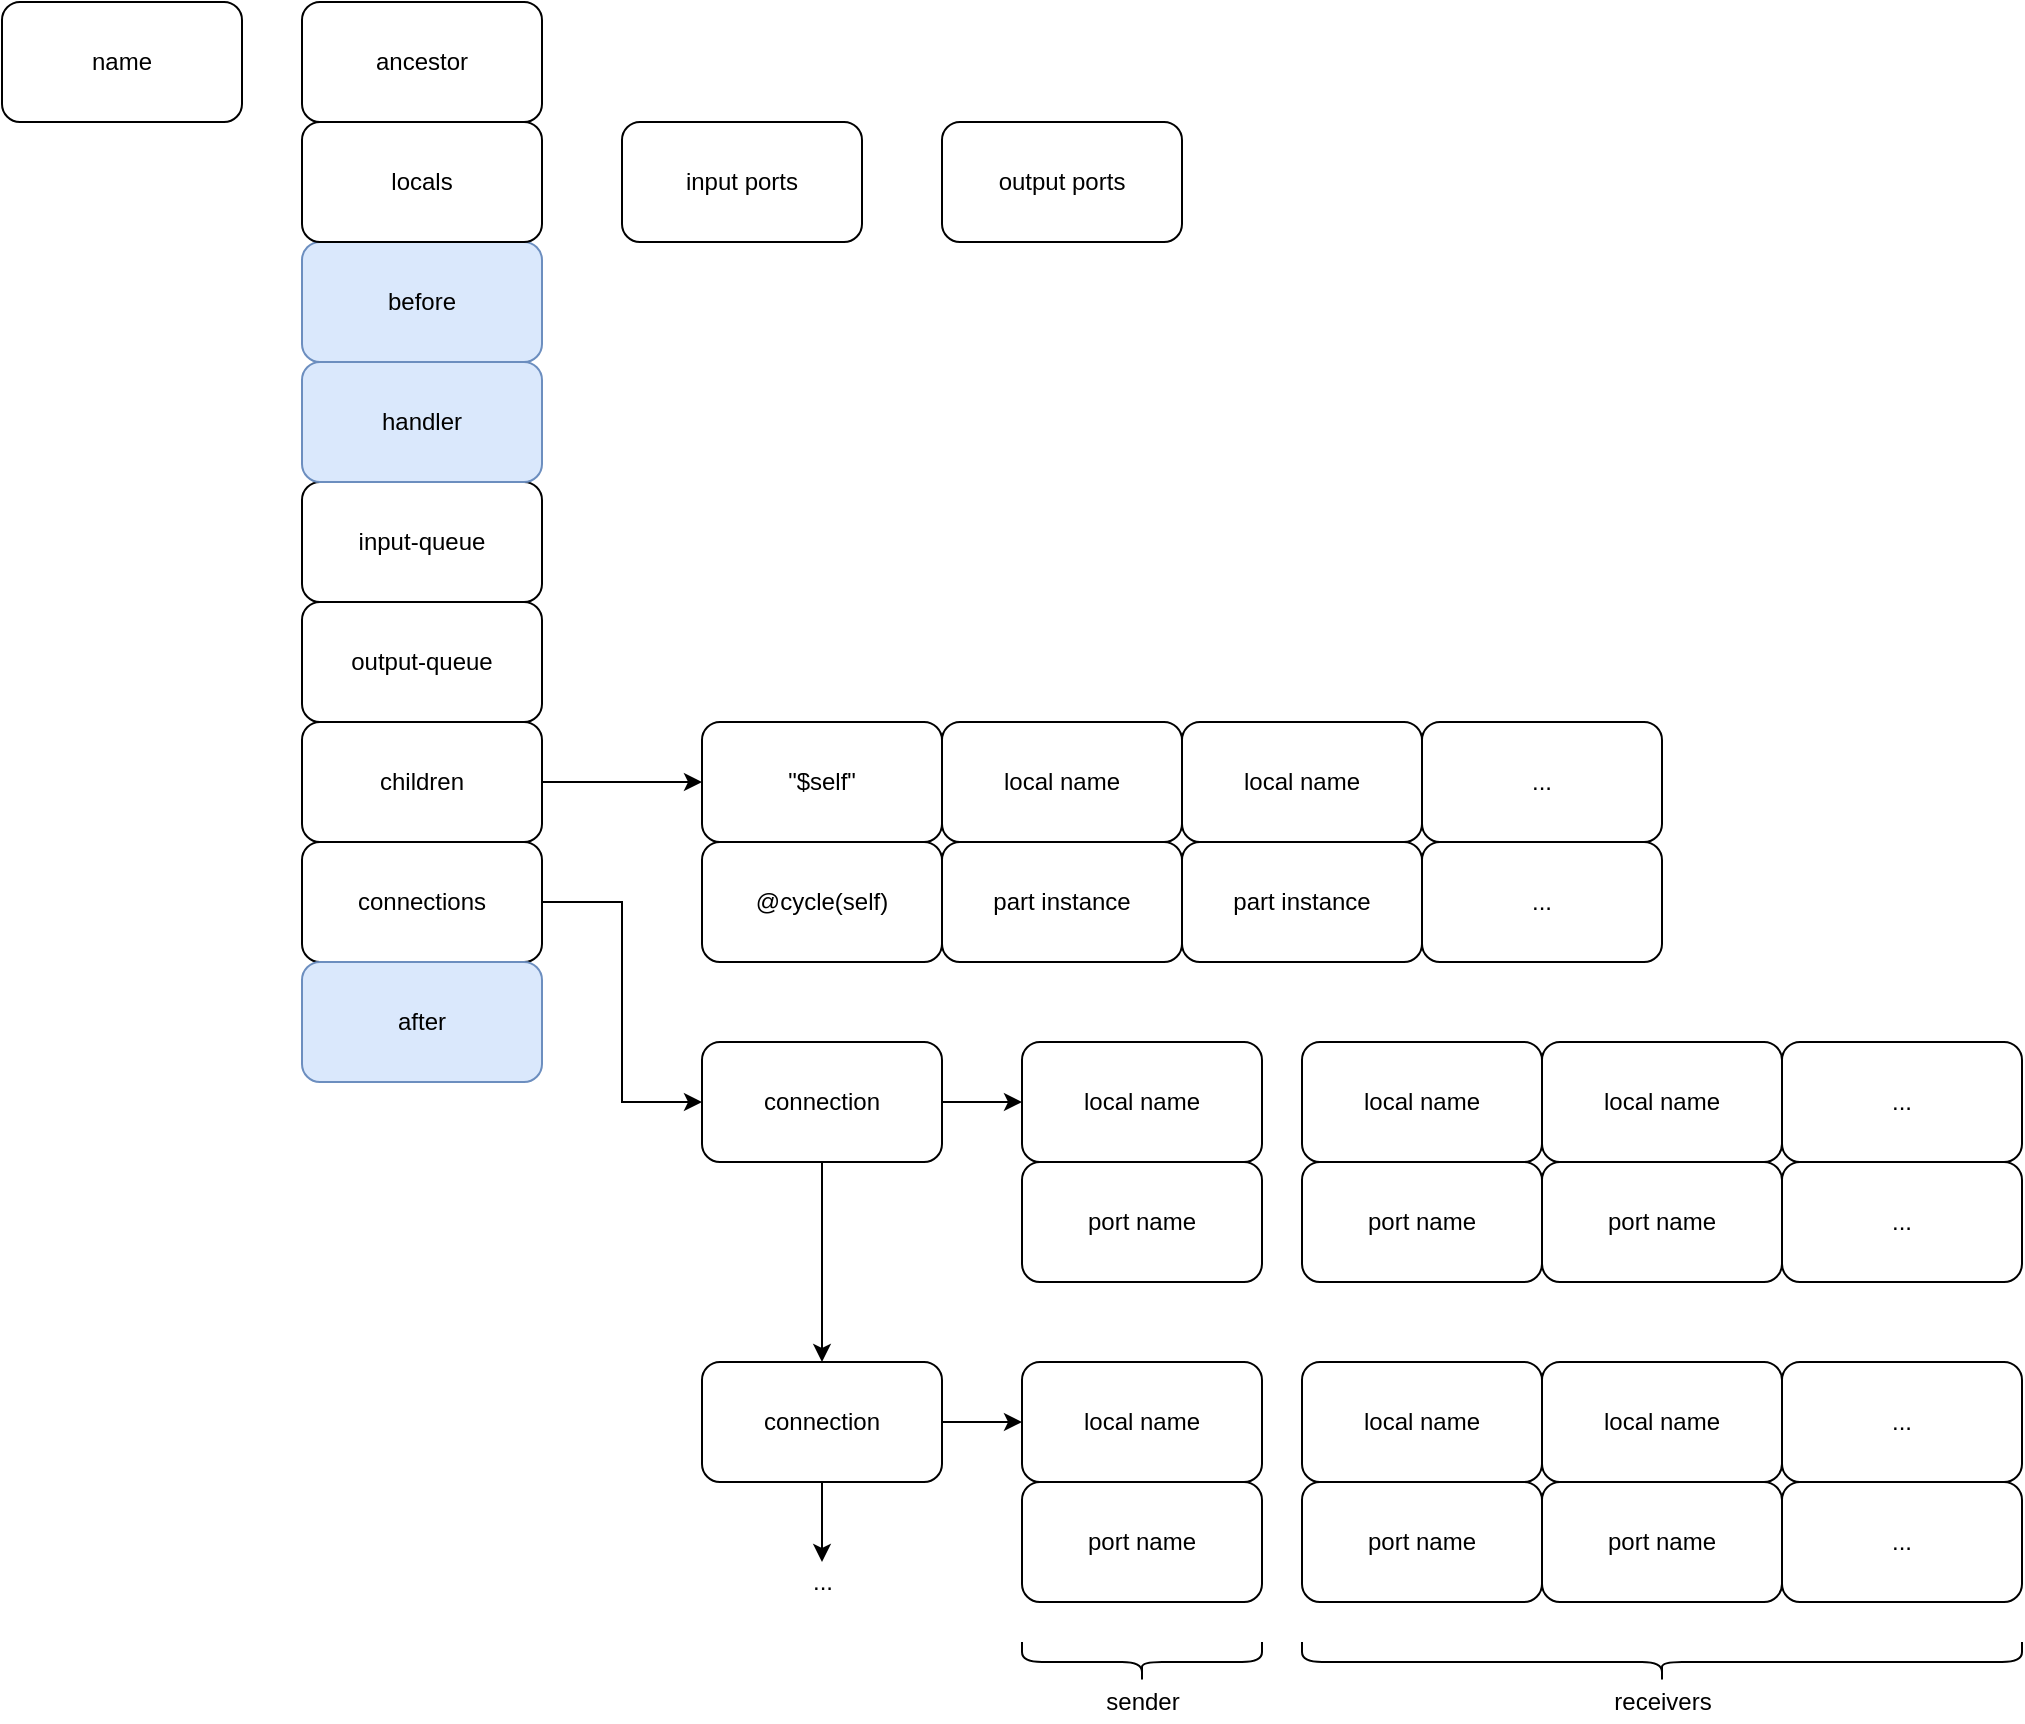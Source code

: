 <mxfile version="14.6.13" type="device"><diagram id="Y4GM_qkI9huKlkZhmG3A" name="Component"><mxGraphModel dx="1346" dy="806" grid="1" gridSize="10" guides="1" tooltips="1" connect="1" arrows="1" fold="1" page="1" pageScale="1" pageWidth="1100" pageHeight="850" math="0" shadow="0"><root><mxCell id="0"/><mxCell id="1" parent="0"/><mxCell id="gTtOIrZHVFN9bRKHBBSL-1" value="before" style="rounded=1;whiteSpace=wrap;html=1;fillColor=#dae8fc;strokeColor=#6c8ebf;" parent="1" vertex="1"><mxGeometry x="160" y="160" width="120" height="60" as="geometry"/></mxCell><mxCell id="gTtOIrZHVFN9bRKHBBSL-2" value="input-queue" style="rounded=1;whiteSpace=wrap;html=1;" parent="1" vertex="1"><mxGeometry x="160" y="280" width="120" height="60" as="geometry"/></mxCell><mxCell id="gTtOIrZHVFN9bRKHBBSL-3" value="output-queue" style="rounded=1;whiteSpace=wrap;html=1;" parent="1" vertex="1"><mxGeometry x="160" y="340" width="120" height="60" as="geometry"/></mxCell><mxCell id="gTtOIrZHVFN9bRKHBBSL-19" style="edgeStyle=orthogonalEdgeStyle;rounded=0;orthogonalLoop=1;jettySize=auto;html=1;exitX=1;exitY=0.5;exitDx=0;exitDy=0;entryX=0;entryY=0.5;entryDx=0;entryDy=0;" parent="1" source="gTtOIrZHVFN9bRKHBBSL-4" target="gTtOIrZHVFN9bRKHBBSL-9" edge="1"><mxGeometry relative="1" as="geometry"/></mxCell><mxCell id="gTtOIrZHVFN9bRKHBBSL-4" value="children" style="rounded=1;whiteSpace=wrap;html=1;" parent="1" vertex="1"><mxGeometry x="160" y="400" width="120" height="60" as="geometry"/></mxCell><mxCell id="gTtOIrZHVFN9bRKHBBSL-43" style="edgeStyle=orthogonalEdgeStyle;rounded=0;orthogonalLoop=1;jettySize=auto;html=1;exitX=1;exitY=0.5;exitDx=0;exitDy=0;entryX=0;entryY=0.5;entryDx=0;entryDy=0;" parent="1" source="gTtOIrZHVFN9bRKHBBSL-5" target="gTtOIrZHVFN9bRKHBBSL-28" edge="1"><mxGeometry relative="1" as="geometry"/></mxCell><mxCell id="gTtOIrZHVFN9bRKHBBSL-5" value="connections" style="rounded=1;whiteSpace=wrap;html=1;" parent="1" vertex="1"><mxGeometry x="160" y="460" width="120" height="60" as="geometry"/></mxCell><mxCell id="gTtOIrZHVFN9bRKHBBSL-6" value="after" style="rounded=1;whiteSpace=wrap;html=1;fillColor=#dae8fc;strokeColor=#6c8ebf;" parent="1" vertex="1"><mxGeometry x="160" y="520" width="120" height="60" as="geometry"/></mxCell><mxCell id="gTtOIrZHVFN9bRKHBBSL-7" value="ancestor" style="rounded=1;whiteSpace=wrap;html=1;" parent="1" vertex="1"><mxGeometry x="160" y="40" width="120" height="60" as="geometry"/></mxCell><mxCell id="gTtOIrZHVFN9bRKHBBSL-8" value="locals" style="rounded=1;whiteSpace=wrap;html=1;" parent="1" vertex="1"><mxGeometry x="160" y="100" width="120" height="60" as="geometry"/></mxCell><mxCell id="gTtOIrZHVFN9bRKHBBSL-9" value="&quot;$self&quot;" style="rounded=1;whiteSpace=wrap;html=1;" parent="1" vertex="1"><mxGeometry x="360" y="400" width="120" height="60" as="geometry"/></mxCell><mxCell id="gTtOIrZHVFN9bRKHBBSL-10" value="@cycle(self)" style="rounded=1;whiteSpace=wrap;html=1;" parent="1" vertex="1"><mxGeometry x="360" y="460" width="120" height="60" as="geometry"/></mxCell><mxCell id="gTtOIrZHVFN9bRKHBBSL-11" value="input ports" style="rounded=1;whiteSpace=wrap;html=1;" parent="1" vertex="1"><mxGeometry x="320" y="100" width="120" height="60" as="geometry"/></mxCell><mxCell id="gTtOIrZHVFN9bRKHBBSL-12" value="output ports" style="rounded=1;whiteSpace=wrap;html=1;" parent="1" vertex="1"><mxGeometry x="480" y="100" width="120" height="60" as="geometry"/></mxCell><mxCell id="gTtOIrZHVFN9bRKHBBSL-13" value="name" style="rounded=1;whiteSpace=wrap;html=1;" parent="1" vertex="1"><mxGeometry x="10" y="40" width="120" height="60" as="geometry"/></mxCell><mxCell id="gTtOIrZHVFN9bRKHBBSL-14" value="handler" style="rounded=1;whiteSpace=wrap;html=1;fillColor=#dae8fc;strokeColor=#6c8ebf;" parent="1" vertex="1"><mxGeometry x="160" y="220" width="120" height="60" as="geometry"/></mxCell><mxCell id="gTtOIrZHVFN9bRKHBBSL-15" value="local name" style="rounded=1;whiteSpace=wrap;html=1;" parent="1" vertex="1"><mxGeometry x="480" y="400" width="120" height="60" as="geometry"/></mxCell><mxCell id="gTtOIrZHVFN9bRKHBBSL-16" value="part instance" style="rounded=1;whiteSpace=wrap;html=1;" parent="1" vertex="1"><mxGeometry x="480" y="460" width="120" height="60" as="geometry"/></mxCell><mxCell id="gTtOIrZHVFN9bRKHBBSL-20" value="local name" style="rounded=1;whiteSpace=wrap;html=1;" parent="1" vertex="1"><mxGeometry x="520" y="560" width="120" height="60" as="geometry"/></mxCell><mxCell id="gTtOIrZHVFN9bRKHBBSL-21" value="port name" style="rounded=1;whiteSpace=wrap;html=1;" parent="1" vertex="1"><mxGeometry x="520" y="620" width="120" height="60" as="geometry"/></mxCell><mxCell id="gTtOIrZHVFN9bRKHBBSL-22" value="local name" style="rounded=1;whiteSpace=wrap;html=1;" parent="1" vertex="1"><mxGeometry x="660" y="560" width="120" height="60" as="geometry"/></mxCell><mxCell id="gTtOIrZHVFN9bRKHBBSL-23" value="port name" style="rounded=1;whiteSpace=wrap;html=1;" parent="1" vertex="1"><mxGeometry x="660" y="620" width="120" height="60" as="geometry"/></mxCell><mxCell id="gTtOIrZHVFN9bRKHBBSL-24" value="local name" style="rounded=1;whiteSpace=wrap;html=1;" parent="1" vertex="1"><mxGeometry x="780" y="560" width="120" height="60" as="geometry"/></mxCell><mxCell id="gTtOIrZHVFN9bRKHBBSL-25" value="port name" style="rounded=1;whiteSpace=wrap;html=1;" parent="1" vertex="1"><mxGeometry x="780" y="620" width="120" height="60" as="geometry"/></mxCell><mxCell id="gTtOIrZHVFN9bRKHBBSL-26" value="..." style="rounded=1;whiteSpace=wrap;html=1;" parent="1" vertex="1"><mxGeometry x="900" y="560" width="120" height="60" as="geometry"/></mxCell><mxCell id="gTtOIrZHVFN9bRKHBBSL-27" value="..." style="rounded=1;whiteSpace=wrap;html=1;" parent="1" vertex="1"><mxGeometry x="900" y="620" width="120" height="60" as="geometry"/></mxCell><mxCell id="gTtOIrZHVFN9bRKHBBSL-38" style="edgeStyle=orthogonalEdgeStyle;rounded=0;orthogonalLoop=1;jettySize=auto;html=1;exitX=1;exitY=0.5;exitDx=0;exitDy=0;entryX=0;entryY=0.5;entryDx=0;entryDy=0;" parent="1" source="gTtOIrZHVFN9bRKHBBSL-28" target="gTtOIrZHVFN9bRKHBBSL-20" edge="1"><mxGeometry relative="1" as="geometry"/></mxCell><mxCell id="gTtOIrZHVFN9bRKHBBSL-39" style="edgeStyle=orthogonalEdgeStyle;rounded=0;orthogonalLoop=1;jettySize=auto;html=1;exitX=0.5;exitY=1;exitDx=0;exitDy=0;entryX=0.5;entryY=0;entryDx=0;entryDy=0;" parent="1" source="gTtOIrZHVFN9bRKHBBSL-28" target="gTtOIrZHVFN9bRKHBBSL-29" edge="1"><mxGeometry relative="1" as="geometry"/></mxCell><mxCell id="gTtOIrZHVFN9bRKHBBSL-28" value="connection" style="rounded=1;whiteSpace=wrap;html=1;" parent="1" vertex="1"><mxGeometry x="360" y="560" width="120" height="60" as="geometry"/></mxCell><mxCell id="gTtOIrZHVFN9bRKHBBSL-40" style="edgeStyle=orthogonalEdgeStyle;rounded=0;orthogonalLoop=1;jettySize=auto;html=1;exitX=1;exitY=0.5;exitDx=0;exitDy=0;entryX=0;entryY=0.5;entryDx=0;entryDy=0;" parent="1" source="gTtOIrZHVFN9bRKHBBSL-29" target="gTtOIrZHVFN9bRKHBBSL-30" edge="1"><mxGeometry relative="1" as="geometry"/></mxCell><mxCell id="gTtOIrZHVFN9bRKHBBSL-42" style="edgeStyle=orthogonalEdgeStyle;rounded=0;orthogonalLoop=1;jettySize=auto;html=1;exitX=0.5;exitY=1;exitDx=0;exitDy=0;entryX=0.5;entryY=0;entryDx=0;entryDy=0;entryPerimeter=0;" parent="1" source="gTtOIrZHVFN9bRKHBBSL-29" target="gTtOIrZHVFN9bRKHBBSL-41" edge="1"><mxGeometry relative="1" as="geometry"/></mxCell><mxCell id="gTtOIrZHVFN9bRKHBBSL-29" value="connection" style="rounded=1;whiteSpace=wrap;html=1;" parent="1" vertex="1"><mxGeometry x="360" y="720" width="120" height="60" as="geometry"/></mxCell><mxCell id="gTtOIrZHVFN9bRKHBBSL-30" value="local name" style="rounded=1;whiteSpace=wrap;html=1;" parent="1" vertex="1"><mxGeometry x="520" y="720" width="120" height="60" as="geometry"/></mxCell><mxCell id="gTtOIrZHVFN9bRKHBBSL-31" value="port name" style="rounded=1;whiteSpace=wrap;html=1;" parent="1" vertex="1"><mxGeometry x="520" y="780" width="120" height="60" as="geometry"/></mxCell><mxCell id="gTtOIrZHVFN9bRKHBBSL-32" value="local name" style="rounded=1;whiteSpace=wrap;html=1;" parent="1" vertex="1"><mxGeometry x="660" y="720" width="120" height="60" as="geometry"/></mxCell><mxCell id="gTtOIrZHVFN9bRKHBBSL-33" value="port name" style="rounded=1;whiteSpace=wrap;html=1;" parent="1" vertex="1"><mxGeometry x="660" y="780" width="120" height="60" as="geometry"/></mxCell><mxCell id="gTtOIrZHVFN9bRKHBBSL-34" value="local name" style="rounded=1;whiteSpace=wrap;html=1;" parent="1" vertex="1"><mxGeometry x="780" y="720" width="120" height="60" as="geometry"/></mxCell><mxCell id="gTtOIrZHVFN9bRKHBBSL-35" value="port name" style="rounded=1;whiteSpace=wrap;html=1;" parent="1" vertex="1"><mxGeometry x="780" y="780" width="120" height="60" as="geometry"/></mxCell><mxCell id="gTtOIrZHVFN9bRKHBBSL-36" value="..." style="rounded=1;whiteSpace=wrap;html=1;" parent="1" vertex="1"><mxGeometry x="900" y="720" width="120" height="60" as="geometry"/></mxCell><mxCell id="gTtOIrZHVFN9bRKHBBSL-37" value="..." style="rounded=1;whiteSpace=wrap;html=1;" parent="1" vertex="1"><mxGeometry x="900" y="780" width="120" height="60" as="geometry"/></mxCell><mxCell id="gTtOIrZHVFN9bRKHBBSL-41" value="..." style="text;html=1;align=center;verticalAlign=middle;resizable=0;points=[];autosize=1;strokeColor=none;" parent="1" vertex="1"><mxGeometry x="405" y="820" width="30" height="20" as="geometry"/></mxCell><mxCell id="gTtOIrZHVFN9bRKHBBSL-44" value="" style="shape=curlyBracket;whiteSpace=wrap;html=1;rounded=1;rotation=-90;" parent="1" vertex="1"><mxGeometry x="570" y="810" width="20" height="120" as="geometry"/></mxCell><mxCell id="gTtOIrZHVFN9bRKHBBSL-45" value="" style="shape=curlyBracket;whiteSpace=wrap;html=1;rounded=1;rotation=-90;" parent="1" vertex="1"><mxGeometry x="830" y="690" width="20" height="360" as="geometry"/></mxCell><mxCell id="gTtOIrZHVFN9bRKHBBSL-46" value="sender" style="text;html=1;align=center;verticalAlign=middle;resizable=0;points=[];autosize=1;strokeColor=none;" parent="1" vertex="1"><mxGeometry x="555" y="880" width="50" height="20" as="geometry"/></mxCell><mxCell id="gTtOIrZHVFN9bRKHBBSL-47" value="receivers" style="text;html=1;align=center;verticalAlign=middle;resizable=0;points=[];autosize=1;strokeColor=none;" parent="1" vertex="1"><mxGeometry x="810" y="880" width="60" height="20" as="geometry"/></mxCell><mxCell id="FuUpYuLRzXM6b-I-K5Ko-1" value="local name" style="rounded=1;whiteSpace=wrap;html=1;" vertex="1" parent="1"><mxGeometry x="600" y="400" width="120" height="60" as="geometry"/></mxCell><mxCell id="FuUpYuLRzXM6b-I-K5Ko-2" value="part instance" style="rounded=1;whiteSpace=wrap;html=1;" vertex="1" parent="1"><mxGeometry x="600" y="460" width="120" height="60" as="geometry"/></mxCell><mxCell id="FuUpYuLRzXM6b-I-K5Ko-3" value="..." style="rounded=1;whiteSpace=wrap;html=1;" vertex="1" parent="1"><mxGeometry x="720" y="400" width="120" height="60" as="geometry"/></mxCell><mxCell id="FuUpYuLRzXM6b-I-K5Ko-4" value="..." style="rounded=1;whiteSpace=wrap;html=1;" vertex="1" parent="1"><mxGeometry x="720" y="460" width="120" height="60" as="geometry"/></mxCell></root></mxGraphModel></diagram></mxfile>